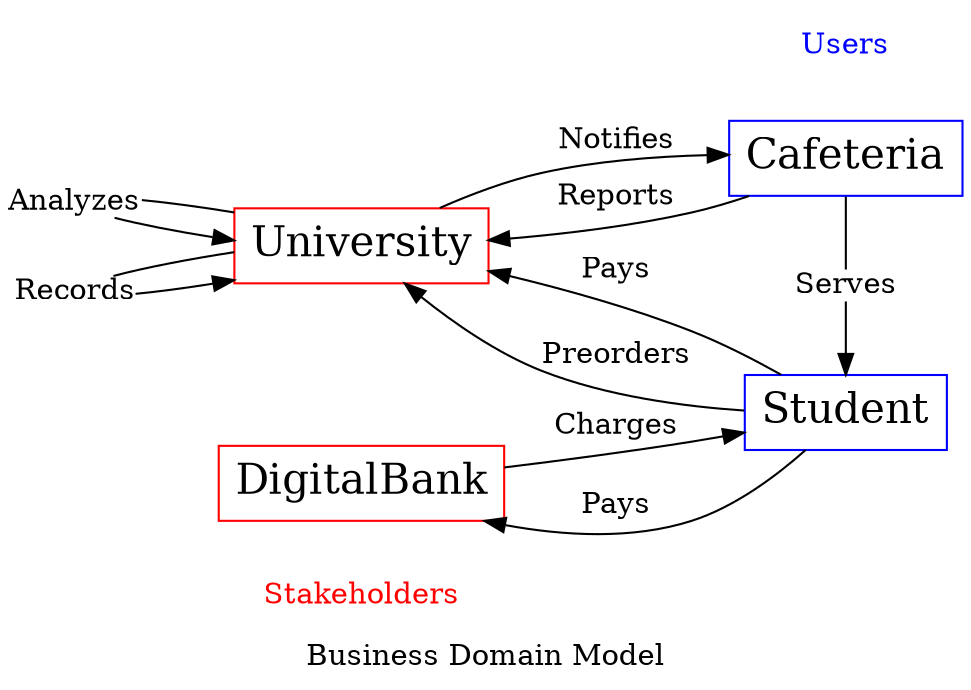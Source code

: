 digraph BznsDmn {
	label="Business Domain Model"
	rankdir=LR;
	newrank=true;

	node [fontsize=20 shape=box]

	node [color=red]
	Stakeholders [fontsize=14 fontcolor=red shape=plaintext];
	University;
	DigitalBank;

	node [color=blue]
	Users [fontsize=14 fontcolor=blue shape=plaintext];
	Cafeteria;
	Student;

	edge [fontsize=14]
	University->Cafeteria	[label="Notifies"];
	Student->University	[label="Pays"];
	Student->DigitalBank	[label="Pays"];
	Student->University	[label="Preorders"];
	DigitalBank->Student	[label="Charges"];
	Cafeteria->University 	[label="Reports"];

	// Proxy actions
	node [fontsize=14 shape=plaintext height=0 margin=0]
	Analyzes;
	Records;
	Serves;
	edge [dir=both arrowtail=none arrowhead=none]
	University->Records;
	University->Analyzes;
	Cafeteria->Serves;
	edge [arrowhead=normal arrowtail=none]
	Records->University;
	Analyzes->University;
	Serves->Student;

	{rank=min Analyzes, Records}
	{rank=same Stakeholders, University, DigitalBank}
	{rank=same Users, Student, Cafeteria, Serves, Users}

}
